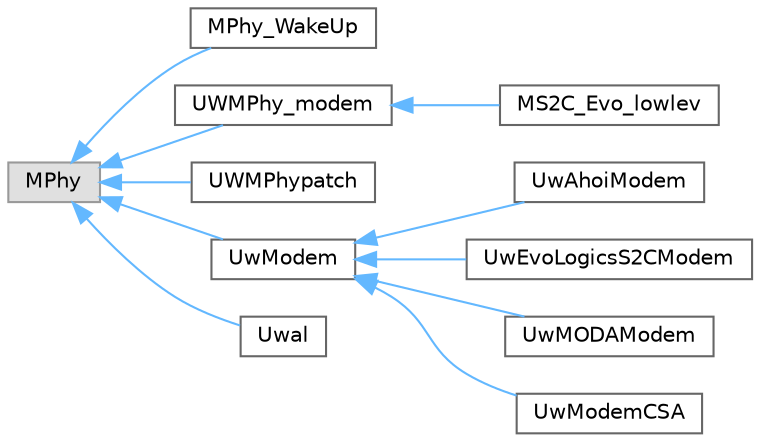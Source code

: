 digraph "Graphical Class Hierarchy"
{
 // LATEX_PDF_SIZE
  bgcolor="transparent";
  edge [fontname=Helvetica,fontsize=10,labelfontname=Helvetica,labelfontsize=10];
  node [fontname=Helvetica,fontsize=10,shape=box,height=0.2,width=0.4];
  rankdir="LR";
  Node0 [id="Node000000",label="MPhy",height=0.2,width=0.4,color="grey60", fillcolor="#E0E0E0", style="filled",tooltip=" "];
  Node0 -> Node1 [id="edge86_Node000000_Node000001",dir="back",color="steelblue1",style="solid",tooltip=" "];
  Node1 [id="Node000001",label="MPhy_WakeUp",height=0.2,width=0.4,color="grey40", fillcolor="white", style="filled",URL="$classMPhy__WakeUp.html",tooltip="Class that describes the WakeUp PHY layer for T-LOHI MAC protocol."];
  Node0 -> Node2 [id="edge87_Node000000_Node000002",dir="back",color="steelblue1",style="solid",tooltip=" "];
  Node2 [id="Node000002",label="UWMPhy_modem",height=0.2,width=0.4,color="grey40", fillcolor="white", style="filled",URL="$classUWMPhy__modem.html",tooltip="The main class implementing the module used to implement the interface between ns2/NS-Miracle and rea..."];
  Node2 -> Node3 [id="edge88_Node000002_Node000003",dir="back",color="steelblue1",style="solid",tooltip=" "];
  Node3 [id="Node000003",label="MS2C_Evo_lowlev",height=0.2,width=0.4,color="grey40", fillcolor="white", style="filled",URL="$classMS2C__Evo__lowlev.html",tooltip="Class that implements the interface between ns2/NS-Miracle and the S2C EvoLogics modem using low leve..."];
  Node0 -> Node4 [id="edge89_Node000000_Node000004",dir="back",color="steelblue1",style="solid",tooltip=" "];
  Node4 [id="Node000004",label="UWMPhypatch",height=0.2,width=0.4,color="grey40", fillcolor="white", style="filled",URL="$classUWMPhypatch.html",tooltip="Class to patch the absence of a PHY layer's module when we want to use a module of the MAC layer."];
  Node0 -> Node5 [id="edge90_Node000000_Node000005",dir="back",color="steelblue1",style="solid",tooltip=" "];
  Node5 [id="Node000005",label="UwModem",height=0.2,width=0.4,color="grey40", fillcolor="white", style="filled",URL="$classUwModem.html",tooltip="Class that implements the interface to DESERT, as used through Tcl scripts."];
  Node5 -> Node6 [id="edge91_Node000005_Node000006",dir="back",color="steelblue1",style="solid",tooltip=" "];
  Node6 [id="Node000006",label="UwAhoiModem",height=0.2,width=0.4,color="grey40", fillcolor="white", style="filled",URL="$classUwAhoiModem.html",tooltip="The ahoi! modems are an underwater acoustic modems developed by TUUH University, Hamburg by the Smart..."];
  Node5 -> Node7 [id="edge92_Node000005_Node000007",dir="back",color="steelblue1",style="solid",tooltip=" "];
  Node7 [id="Node000007",label="UwEvoLogicsS2CModem",height=0.2,width=0.4,color="grey40", fillcolor="white", style="filled",URL="$classUwEvoLogicsS2CModem.html",tooltip=" "];
  Node5 -> Node8 [id="edge93_Node000005_Node000008",dir="back",color="steelblue1",style="solid",tooltip=" "];
  Node8 [id="Node000008",label="UwMODAModem",height=0.2,width=0.4,color="grey40", fillcolor="white", style="filled",URL="$classUwMODAModem.html",tooltip=" "];
  Node5 -> Node9 [id="edge94_Node000005_Node000009",dir="back",color="steelblue1",style="solid",tooltip=" "];
  Node9 [id="Node000009",label="UwModemCSA",height=0.2,width=0.4,color="grey40", fillcolor="white", style="filled",URL="$classUwModemCSA.html",tooltip=" "];
  Node0 -> Node10 [id="edge95_Node000000_Node000010",dir="back",color="steelblue1",style="solid",tooltip=" "];
  Node10 [id="Node000010",label="Uwal",height=0.2,width=0.4,color="grey40", fillcolor="white", style="filled",URL="$classUwal.html",tooltip="The main class implementing the module used to implement the adaptation layer between ns2/NS-Miracle ..."];
}
